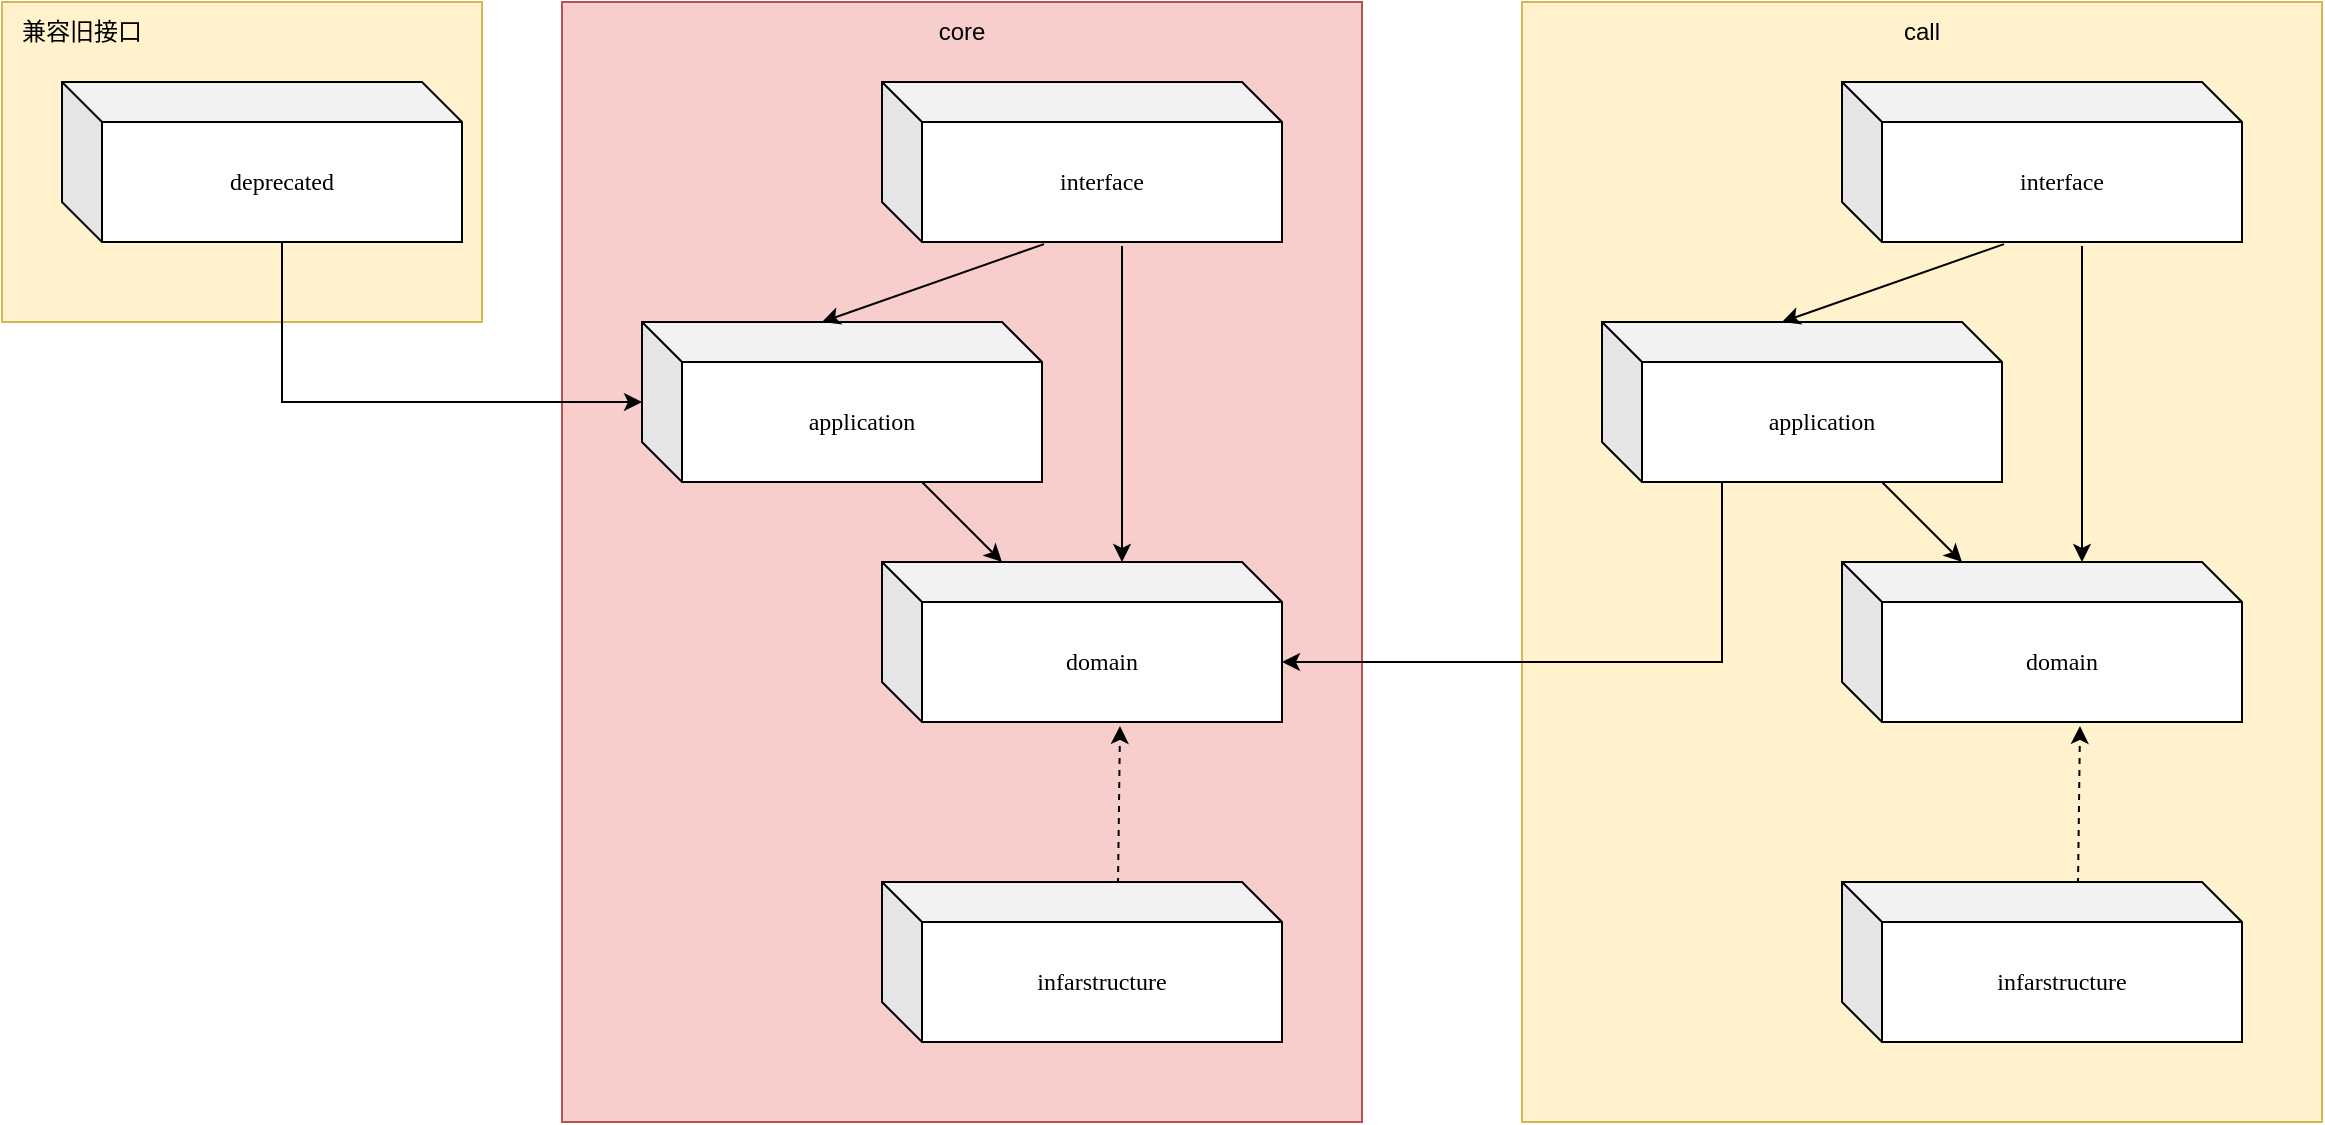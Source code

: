 <mxfile version="22.1.15" type="github">
  <diagram name="Page-1" id="5f0bae14-7c28-e335-631c-24af17079c00">
    <mxGraphModel dx="1434" dy="796" grid="1" gridSize="10" guides="1" tooltips="1" connect="1" arrows="1" fold="1" page="1" pageScale="1" pageWidth="1100" pageHeight="850" background="none" math="0" shadow="0">
      <root>
        <mxCell id="0" />
        <mxCell id="1" parent="0" />
        <mxCell id="PS_oO23iECXneyR_yACw-3" value="" style="rounded=0;whiteSpace=wrap;html=1;fillColor=#f8cecc;strokeColor=#b85450;" parent="1" vertex="1">
          <mxGeometry x="360" y="160" width="400" height="560" as="geometry" />
        </mxCell>
        <mxCell id="Hqx3ZtdqhiN1dnqts7rF-3" value="" style="rounded=0;orthogonalLoop=1;jettySize=auto;html=1;" parent="1" source="Hqx3ZtdqhiN1dnqts7rF-1" target="Hqx3ZtdqhiN1dnqts7rF-2" edge="1">
          <mxGeometry relative="1" as="geometry" />
        </mxCell>
        <mxCell id="Hqx3ZtdqhiN1dnqts7rF-1" value="application" style="shape=cube;whiteSpace=wrap;html=1;boundedLbl=1;backgroundOutline=1;darkOpacity=0.05;darkOpacity2=0.1;shadow=0;fontFamily=Comic Sans MS;" parent="1" vertex="1">
          <mxGeometry x="400" y="320" width="200" height="80" as="geometry" />
        </mxCell>
        <mxCell id="Hqx3ZtdqhiN1dnqts7rF-2" value="domain" style="shape=cube;whiteSpace=wrap;html=1;boundedLbl=1;backgroundOutline=1;darkOpacity=0.05;darkOpacity2=0.1;shadow=0;fontFamily=Comic Sans MS;" parent="1" vertex="1">
          <mxGeometry x="520" y="440" width="200" height="80" as="geometry" />
        </mxCell>
        <mxCell id="Hqx3ZtdqhiN1dnqts7rF-6" value="" style="rounded=0;orthogonalLoop=1;jettySize=auto;html=1;dashed=1;exitX=0.59;exitY=0.013;exitDx=0;exitDy=0;exitPerimeter=0;entryX=0.595;entryY=1.025;entryDx=0;entryDy=0;entryPerimeter=0;" parent="1" source="Hqx3ZtdqhiN1dnqts7rF-4" target="Hqx3ZtdqhiN1dnqts7rF-2" edge="1">
          <mxGeometry relative="1" as="geometry" />
        </mxCell>
        <mxCell id="Hqx3ZtdqhiN1dnqts7rF-4" value="infarstructure" style="shape=cube;whiteSpace=wrap;html=1;boundedLbl=1;backgroundOutline=1;darkOpacity=0.05;darkOpacity2=0.1;shadow=0;fontFamily=Comic Sans MS;" parent="1" vertex="1">
          <mxGeometry x="520" y="600" width="200" height="80" as="geometry" />
        </mxCell>
        <mxCell id="Hqx3ZtdqhiN1dnqts7rF-7" value="interface" style="shape=cube;whiteSpace=wrap;html=1;boundedLbl=1;backgroundOutline=1;darkOpacity=0.05;darkOpacity2=0.1;shadow=0;fontFamily=Comic Sans MS;" parent="1" vertex="1">
          <mxGeometry x="520" y="200" width="200" height="80" as="geometry" />
        </mxCell>
        <mxCell id="Hqx3ZtdqhiN1dnqts7rF-8" style="rounded=0;orthogonalLoop=1;jettySize=auto;html=1;exitX=0.405;exitY=1.013;exitDx=0;exitDy=0;exitPerimeter=0;entryX=0;entryY=0;entryDx=90;entryDy=0;entryPerimeter=0;" parent="1" source="Hqx3ZtdqhiN1dnqts7rF-7" target="Hqx3ZtdqhiN1dnqts7rF-1" edge="1">
          <mxGeometry relative="1" as="geometry">
            <mxPoint x="760" y="280" as="sourcePoint" />
            <mxPoint x="740" y="600" as="targetPoint" />
          </mxGeometry>
        </mxCell>
        <mxCell id="Hqx3ZtdqhiN1dnqts7rF-9" style="rounded=0;orthogonalLoop=1;jettySize=auto;html=1;exitX=0.6;exitY=1.025;exitDx=0;exitDy=0;exitPerimeter=0;entryX=0.6;entryY=0;entryDx=0;entryDy=0;entryPerimeter=0;" parent="1" source="Hqx3ZtdqhiN1dnqts7rF-7" target="Hqx3ZtdqhiN1dnqts7rF-2" edge="1">
          <mxGeometry relative="1" as="geometry">
            <mxPoint x="861" y="300" as="sourcePoint" />
            <mxPoint x="710" y="379" as="targetPoint" />
          </mxGeometry>
        </mxCell>
        <mxCell id="Hqx3ZtdqhiN1dnqts7rF-12" value="" style="rounded=0;whiteSpace=wrap;html=1;fillColor=#fff2cc;strokeColor=#d6b656;" parent="1" vertex="1">
          <mxGeometry x="80" y="160" width="240" height="160" as="geometry" />
        </mxCell>
        <mxCell id="Hqx3ZtdqhiN1dnqts7rF-13" value="deprecated" style="shape=cube;whiteSpace=wrap;html=1;boundedLbl=1;backgroundOutline=1;darkOpacity=0.05;darkOpacity2=0.1;shadow=0;fontFamily=Comic Sans MS;" parent="1" vertex="1">
          <mxGeometry x="110" y="200" width="200" height="80" as="geometry" />
        </mxCell>
        <mxCell id="Hqx3ZtdqhiN1dnqts7rF-18" value="兼容旧接口" style="text;html=1;strokeColor=none;fillColor=none;align=center;verticalAlign=middle;whiteSpace=wrap;rounded=0;" parent="1" vertex="1">
          <mxGeometry x="80" y="160" width="80" height="30" as="geometry" />
        </mxCell>
        <mxCell id="PS_oO23iECXneyR_yACw-1" style="edgeStyle=orthogonalEdgeStyle;rounded=0;orthogonalLoop=1;jettySize=auto;html=1;exitX=0;exitY=0;exitDx=110;exitDy=80;exitPerimeter=0;entryX=0;entryY=0.5;entryDx=0;entryDy=0;entryPerimeter=0;" parent="1" source="Hqx3ZtdqhiN1dnqts7rF-13" target="Hqx3ZtdqhiN1dnqts7rF-1" edge="1">
          <mxGeometry relative="1" as="geometry" />
        </mxCell>
        <mxCell id="PS_oO23iECXneyR_yACw-5" value="core" style="text;html=1;strokeColor=none;fillColor=none;align=center;verticalAlign=middle;whiteSpace=wrap;rounded=0;" parent="1" vertex="1">
          <mxGeometry x="530" y="160" width="60" height="30" as="geometry" />
        </mxCell>
        <mxCell id="MH9UOKDr4Jdz0bcZBZ-s-1" value="" style="rounded=0;whiteSpace=wrap;html=1;fillColor=#fff2cc;strokeColor=#d6b656;" vertex="1" parent="1">
          <mxGeometry x="840" y="160" width="400" height="560" as="geometry" />
        </mxCell>
        <mxCell id="MH9UOKDr4Jdz0bcZBZ-s-2" value="" style="rounded=0;orthogonalLoop=1;jettySize=auto;html=1;" edge="1" source="MH9UOKDr4Jdz0bcZBZ-s-3" target="MH9UOKDr4Jdz0bcZBZ-s-4" parent="1">
          <mxGeometry relative="1" as="geometry" />
        </mxCell>
        <mxCell id="MH9UOKDr4Jdz0bcZBZ-s-3" value="application" style="shape=cube;whiteSpace=wrap;html=1;boundedLbl=1;backgroundOutline=1;darkOpacity=0.05;darkOpacity2=0.1;shadow=0;fontFamily=Comic Sans MS;" vertex="1" parent="1">
          <mxGeometry x="880" y="320" width="200" height="80" as="geometry" />
        </mxCell>
        <mxCell id="MH9UOKDr4Jdz0bcZBZ-s-4" value="domain" style="shape=cube;whiteSpace=wrap;html=1;boundedLbl=1;backgroundOutline=1;darkOpacity=0.05;darkOpacity2=0.1;shadow=0;fontFamily=Comic Sans MS;" vertex="1" parent="1">
          <mxGeometry x="1000" y="440" width="200" height="80" as="geometry" />
        </mxCell>
        <mxCell id="MH9UOKDr4Jdz0bcZBZ-s-5" value="" style="rounded=0;orthogonalLoop=1;jettySize=auto;html=1;dashed=1;exitX=0.59;exitY=0.013;exitDx=0;exitDy=0;exitPerimeter=0;entryX=0.595;entryY=1.025;entryDx=0;entryDy=0;entryPerimeter=0;" edge="1" source="MH9UOKDr4Jdz0bcZBZ-s-6" target="MH9UOKDr4Jdz0bcZBZ-s-4" parent="1">
          <mxGeometry relative="1" as="geometry" />
        </mxCell>
        <mxCell id="MH9UOKDr4Jdz0bcZBZ-s-6" value="infarstructure" style="shape=cube;whiteSpace=wrap;html=1;boundedLbl=1;backgroundOutline=1;darkOpacity=0.05;darkOpacity2=0.1;shadow=0;fontFamily=Comic Sans MS;" vertex="1" parent="1">
          <mxGeometry x="1000" y="600" width="200" height="80" as="geometry" />
        </mxCell>
        <mxCell id="MH9UOKDr4Jdz0bcZBZ-s-7" value="interface" style="shape=cube;whiteSpace=wrap;html=1;boundedLbl=1;backgroundOutline=1;darkOpacity=0.05;darkOpacity2=0.1;shadow=0;fontFamily=Comic Sans MS;" vertex="1" parent="1">
          <mxGeometry x="1000" y="200" width="200" height="80" as="geometry" />
        </mxCell>
        <mxCell id="MH9UOKDr4Jdz0bcZBZ-s-8" style="rounded=0;orthogonalLoop=1;jettySize=auto;html=1;exitX=0.405;exitY=1.013;exitDx=0;exitDy=0;exitPerimeter=0;entryX=0;entryY=0;entryDx=90;entryDy=0;entryPerimeter=0;" edge="1" source="MH9UOKDr4Jdz0bcZBZ-s-7" target="MH9UOKDr4Jdz0bcZBZ-s-3" parent="1">
          <mxGeometry relative="1" as="geometry">
            <mxPoint x="1240" y="280" as="sourcePoint" />
            <mxPoint x="1220" y="600" as="targetPoint" />
          </mxGeometry>
        </mxCell>
        <mxCell id="MH9UOKDr4Jdz0bcZBZ-s-9" style="rounded=0;orthogonalLoop=1;jettySize=auto;html=1;exitX=0.6;exitY=1.025;exitDx=0;exitDy=0;exitPerimeter=0;entryX=0.6;entryY=0;entryDx=0;entryDy=0;entryPerimeter=0;" edge="1" source="MH9UOKDr4Jdz0bcZBZ-s-7" target="MH9UOKDr4Jdz0bcZBZ-s-4" parent="1">
          <mxGeometry relative="1" as="geometry">
            <mxPoint x="1341" y="300" as="sourcePoint" />
            <mxPoint x="1190" y="379" as="targetPoint" />
          </mxGeometry>
        </mxCell>
        <mxCell id="MH9UOKDr4Jdz0bcZBZ-s-10" value="call" style="text;html=1;strokeColor=none;fillColor=none;align=center;verticalAlign=middle;whiteSpace=wrap;rounded=0;" vertex="1" parent="1">
          <mxGeometry x="1010" y="160" width="60" height="30" as="geometry" />
        </mxCell>
        <mxCell id="MH9UOKDr4Jdz0bcZBZ-s-11" style="edgeStyle=orthogonalEdgeStyle;rounded=0;orthogonalLoop=1;jettySize=auto;html=1;exitX=0.3;exitY=1;exitDx=0;exitDy=0;exitPerimeter=0;entryX=0;entryY=0;entryDx=200;entryDy=50;entryPerimeter=0;" edge="1" parent="1" source="MH9UOKDr4Jdz0bcZBZ-s-3" target="Hqx3ZtdqhiN1dnqts7rF-2">
          <mxGeometry relative="1" as="geometry" />
        </mxCell>
      </root>
    </mxGraphModel>
  </diagram>
</mxfile>
